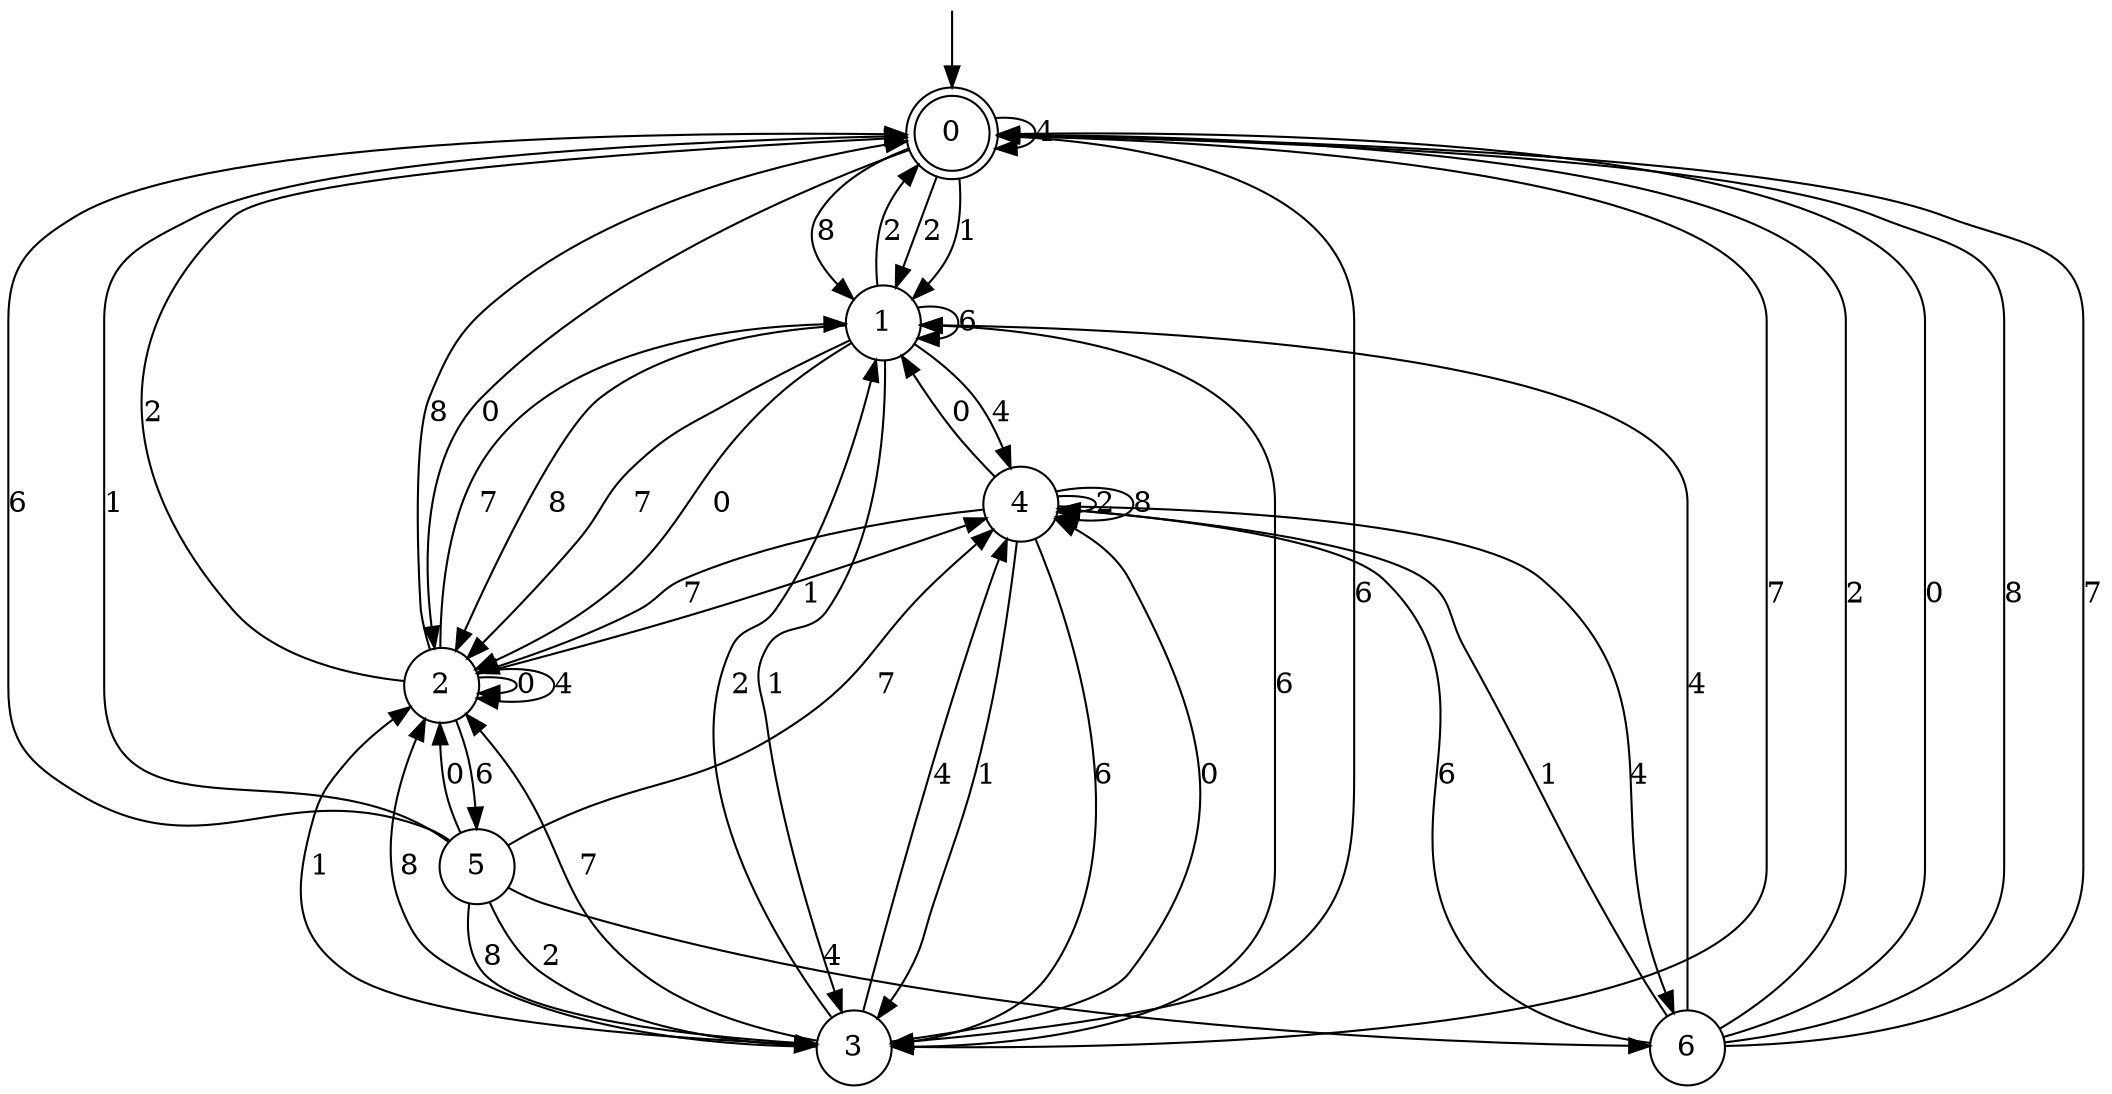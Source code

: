 digraph g {

	s0 [shape="doublecircle" label="0"];
	s1 [shape="circle" label="1"];
	s2 [shape="circle" label="2"];
	s3 [shape="circle" label="3"];
	s4 [shape="circle" label="4"];
	s5 [shape="circle" label="5"];
	s6 [shape="circle" label="6"];
	s0 -> s1 [label="2"];
	s0 -> s2 [label="0"];
	s0 -> s3 [label="6"];
	s0 -> s1 [label="1"];
	s0 -> s0 [label="4"];
	s0 -> s1 [label="8"];
	s0 -> s3 [label="7"];
	s1 -> s0 [label="2"];
	s1 -> s2 [label="0"];
	s1 -> s1 [label="6"];
	s1 -> s3 [label="1"];
	s1 -> s4 [label="4"];
	s1 -> s2 [label="8"];
	s1 -> s2 [label="7"];
	s2 -> s0 [label="2"];
	s2 -> s2 [label="0"];
	s2 -> s5 [label="6"];
	s2 -> s4 [label="1"];
	s2 -> s2 [label="4"];
	s2 -> s0 [label="8"];
	s2 -> s1 [label="7"];
	s3 -> s1 [label="2"];
	s3 -> s4 [label="0"];
	s3 -> s1 [label="6"];
	s3 -> s2 [label="1"];
	s3 -> s4 [label="4"];
	s3 -> s2 [label="8"];
	s3 -> s2 [label="7"];
	s4 -> s4 [label="2"];
	s4 -> s1 [label="0"];
	s4 -> s3 [label="6"];
	s4 -> s3 [label="1"];
	s4 -> s6 [label="4"];
	s4 -> s4 [label="8"];
	s4 -> s2 [label="7"];
	s5 -> s3 [label="2"];
	s5 -> s2 [label="0"];
	s5 -> s0 [label="6"];
	s5 -> s0 [label="1"];
	s5 -> s6 [label="4"];
	s5 -> s3 [label="8"];
	s5 -> s4 [label="7"];
	s6 -> s0 [label="2"];
	s6 -> s0 [label="0"];
	s6 -> s4 [label="6"];
	s6 -> s4 [label="1"];
	s6 -> s1 [label="4"];
	s6 -> s0 [label="8"];
	s6 -> s0 [label="7"];

__start0 [label="" shape="none" width="0" height="0"];
__start0 -> s0;

}
